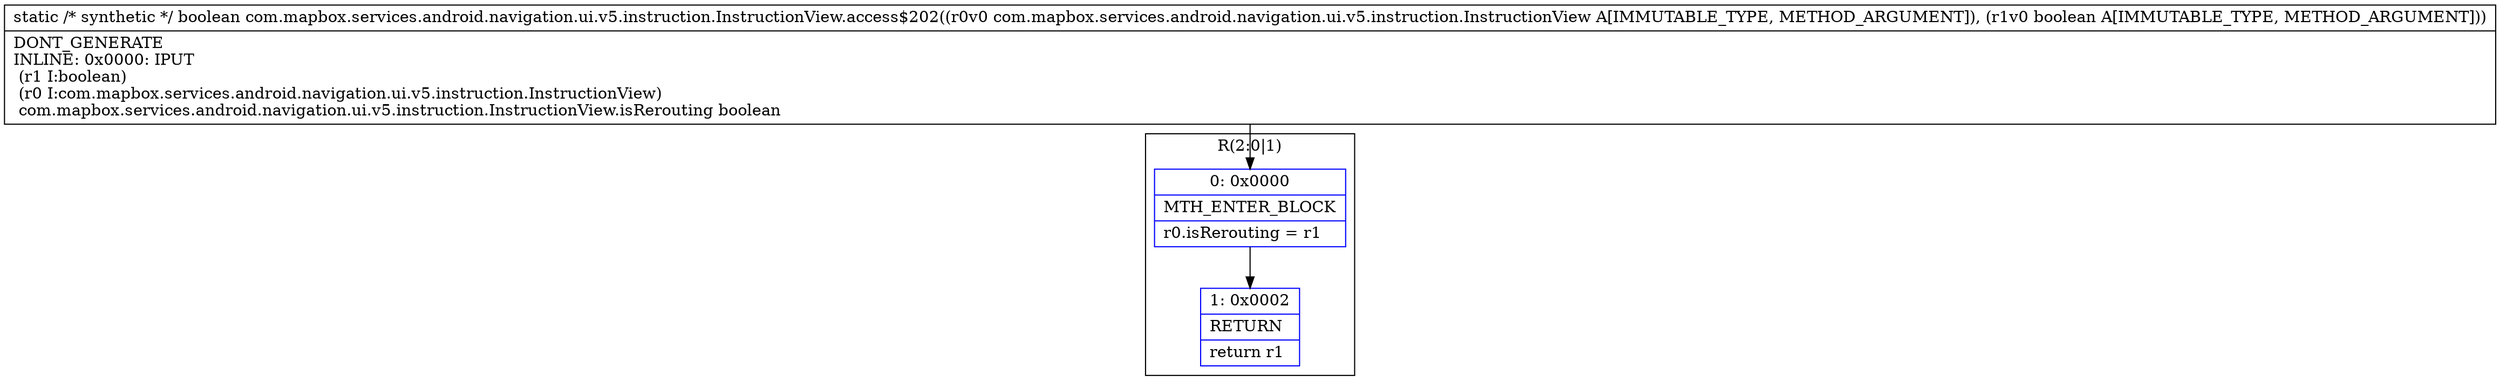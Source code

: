 digraph "CFG forcom.mapbox.services.android.navigation.ui.v5.instruction.InstructionView.access$202(Lcom\/mapbox\/services\/android\/navigation\/ui\/v5\/instruction\/InstructionView;Z)Z" {
subgraph cluster_Region_118564778 {
label = "R(2:0|1)";
node [shape=record,color=blue];
Node_0 [shape=record,label="{0\:\ 0x0000|MTH_ENTER_BLOCK\l|r0.isRerouting = r1\l}"];
Node_1 [shape=record,label="{1\:\ 0x0002|RETURN\l|return r1\l}"];
}
MethodNode[shape=record,label="{static \/* synthetic *\/ boolean com.mapbox.services.android.navigation.ui.v5.instruction.InstructionView.access$202((r0v0 com.mapbox.services.android.navigation.ui.v5.instruction.InstructionView A[IMMUTABLE_TYPE, METHOD_ARGUMENT]), (r1v0 boolean A[IMMUTABLE_TYPE, METHOD_ARGUMENT]))  | DONT_GENERATE\lINLINE: 0x0000: IPUT  \l  (r1 I:boolean)\l  (r0 I:com.mapbox.services.android.navigation.ui.v5.instruction.InstructionView)\l com.mapbox.services.android.navigation.ui.v5.instruction.InstructionView.isRerouting boolean\l}"];
MethodNode -> Node_0;
Node_0 -> Node_1;
}

